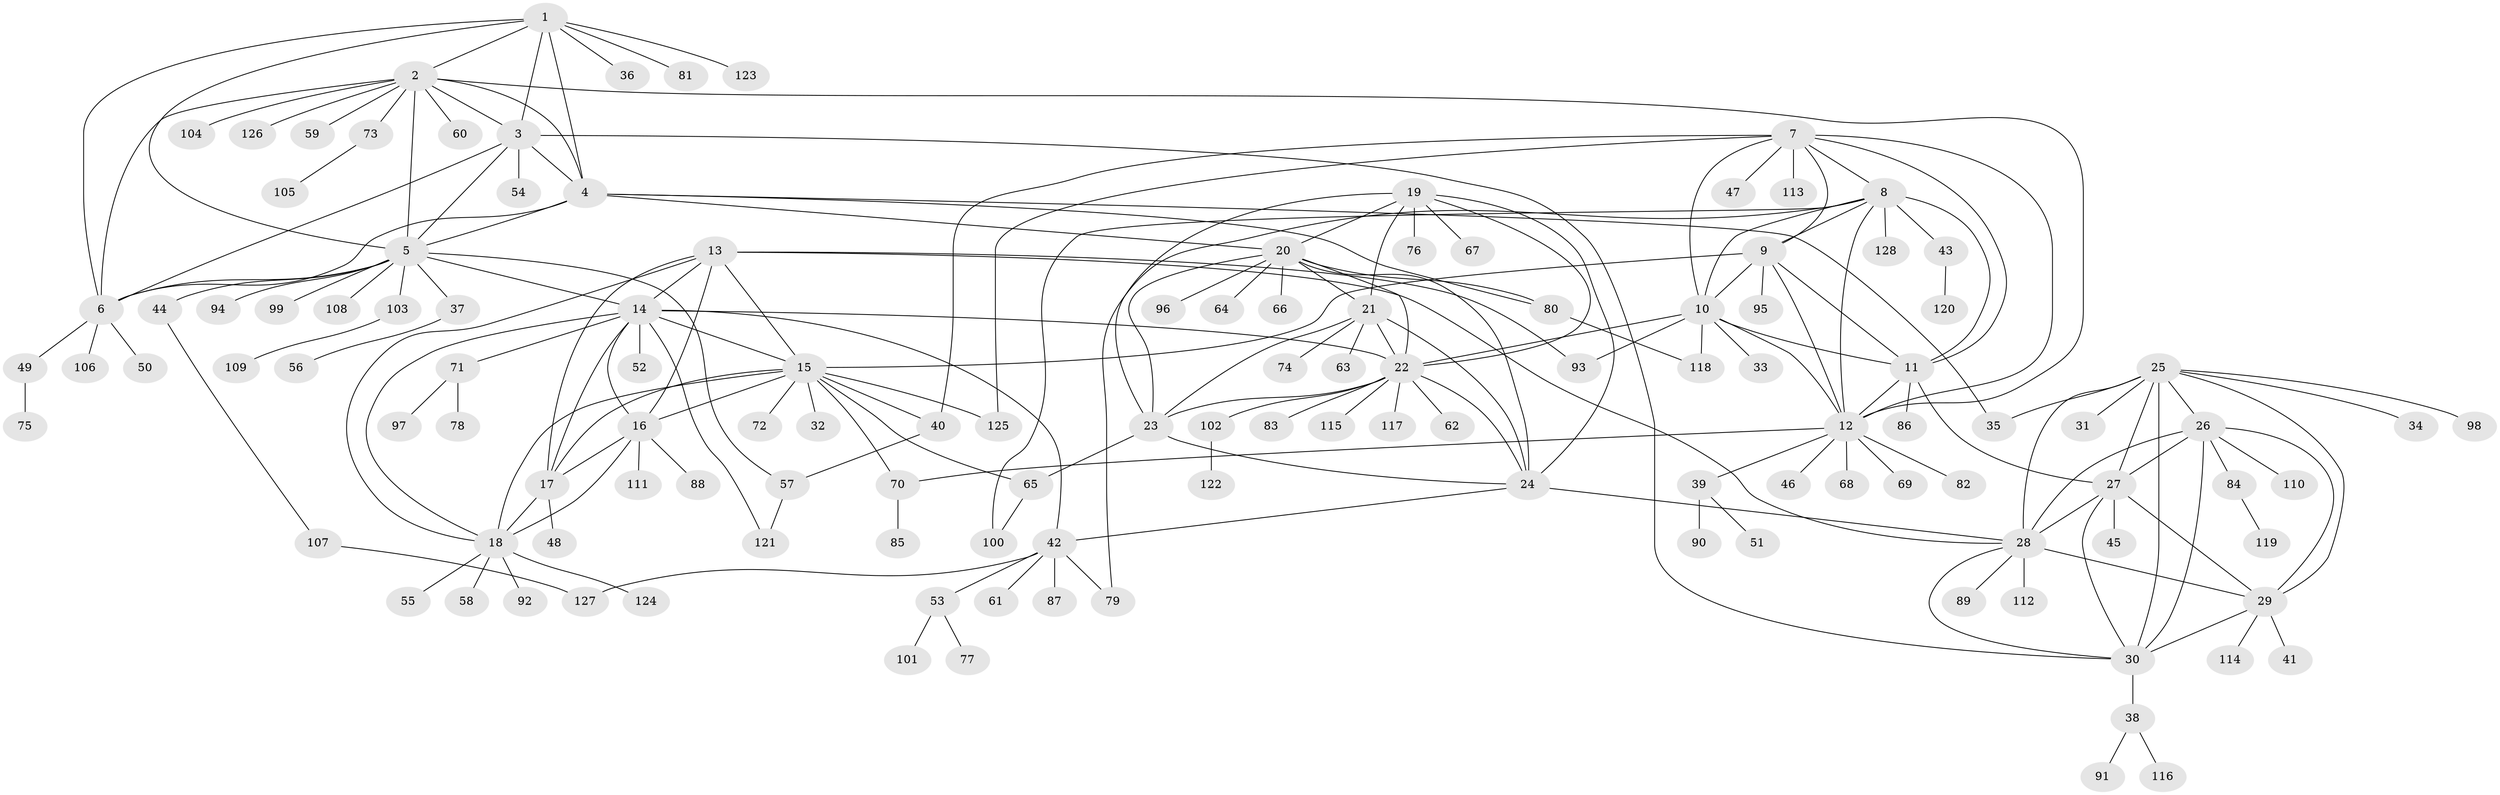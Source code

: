 // coarse degree distribution, {7: 0.1, 11: 0.011111111111111112, 5: 0.044444444444444446, 10: 0.05555555555555555, 6: 0.044444444444444446, 1: 0.5444444444444444, 8: 0.011111111111111112, 2: 0.12222222222222222, 3: 0.044444444444444446, 9: 0.011111111111111112, 12: 0.011111111111111112}
// Generated by graph-tools (version 1.1) at 2025/37/03/04/25 23:37:44]
// undirected, 128 vertices, 197 edges
graph export_dot {
  node [color=gray90,style=filled];
  1;
  2;
  3;
  4;
  5;
  6;
  7;
  8;
  9;
  10;
  11;
  12;
  13;
  14;
  15;
  16;
  17;
  18;
  19;
  20;
  21;
  22;
  23;
  24;
  25;
  26;
  27;
  28;
  29;
  30;
  31;
  32;
  33;
  34;
  35;
  36;
  37;
  38;
  39;
  40;
  41;
  42;
  43;
  44;
  45;
  46;
  47;
  48;
  49;
  50;
  51;
  52;
  53;
  54;
  55;
  56;
  57;
  58;
  59;
  60;
  61;
  62;
  63;
  64;
  65;
  66;
  67;
  68;
  69;
  70;
  71;
  72;
  73;
  74;
  75;
  76;
  77;
  78;
  79;
  80;
  81;
  82;
  83;
  84;
  85;
  86;
  87;
  88;
  89;
  90;
  91;
  92;
  93;
  94;
  95;
  96;
  97;
  98;
  99;
  100;
  101;
  102;
  103;
  104;
  105;
  106;
  107;
  108;
  109;
  110;
  111;
  112;
  113;
  114;
  115;
  116;
  117;
  118;
  119;
  120;
  121;
  122;
  123;
  124;
  125;
  126;
  127;
  128;
  1 -- 2;
  1 -- 3;
  1 -- 4;
  1 -- 5;
  1 -- 6;
  1 -- 36;
  1 -- 81;
  1 -- 123;
  2 -- 3;
  2 -- 4;
  2 -- 5;
  2 -- 6;
  2 -- 12;
  2 -- 59;
  2 -- 60;
  2 -- 73;
  2 -- 104;
  2 -- 126;
  3 -- 4;
  3 -- 5;
  3 -- 6;
  3 -- 30;
  3 -- 54;
  4 -- 5;
  4 -- 6;
  4 -- 20;
  4 -- 35;
  4 -- 80;
  5 -- 6;
  5 -- 14;
  5 -- 37;
  5 -- 44;
  5 -- 57;
  5 -- 94;
  5 -- 99;
  5 -- 103;
  5 -- 108;
  6 -- 49;
  6 -- 50;
  6 -- 106;
  7 -- 8;
  7 -- 9;
  7 -- 10;
  7 -- 11;
  7 -- 12;
  7 -- 40;
  7 -- 47;
  7 -- 113;
  7 -- 125;
  8 -- 9;
  8 -- 10;
  8 -- 11;
  8 -- 12;
  8 -- 43;
  8 -- 79;
  8 -- 100;
  8 -- 128;
  9 -- 10;
  9 -- 11;
  9 -- 12;
  9 -- 15;
  9 -- 95;
  10 -- 11;
  10 -- 12;
  10 -- 22;
  10 -- 33;
  10 -- 93;
  10 -- 118;
  11 -- 12;
  11 -- 27;
  11 -- 86;
  12 -- 39;
  12 -- 46;
  12 -- 68;
  12 -- 69;
  12 -- 70;
  12 -- 82;
  13 -- 14;
  13 -- 15;
  13 -- 16;
  13 -- 17;
  13 -- 18;
  13 -- 28;
  13 -- 93;
  14 -- 15;
  14 -- 16;
  14 -- 17;
  14 -- 18;
  14 -- 22;
  14 -- 42;
  14 -- 52;
  14 -- 71;
  14 -- 121;
  15 -- 16;
  15 -- 17;
  15 -- 18;
  15 -- 32;
  15 -- 40;
  15 -- 65;
  15 -- 70;
  15 -- 72;
  15 -- 125;
  16 -- 17;
  16 -- 18;
  16 -- 88;
  16 -- 111;
  17 -- 18;
  17 -- 48;
  18 -- 55;
  18 -- 58;
  18 -- 92;
  18 -- 124;
  19 -- 20;
  19 -- 21;
  19 -- 22;
  19 -- 23;
  19 -- 24;
  19 -- 67;
  19 -- 76;
  20 -- 21;
  20 -- 22;
  20 -- 23;
  20 -- 24;
  20 -- 64;
  20 -- 66;
  20 -- 80;
  20 -- 96;
  21 -- 22;
  21 -- 23;
  21 -- 24;
  21 -- 63;
  21 -- 74;
  22 -- 23;
  22 -- 24;
  22 -- 62;
  22 -- 83;
  22 -- 102;
  22 -- 115;
  22 -- 117;
  23 -- 24;
  23 -- 65;
  24 -- 28;
  24 -- 42;
  25 -- 26;
  25 -- 27;
  25 -- 28;
  25 -- 29;
  25 -- 30;
  25 -- 31;
  25 -- 34;
  25 -- 35;
  25 -- 98;
  26 -- 27;
  26 -- 28;
  26 -- 29;
  26 -- 30;
  26 -- 84;
  26 -- 110;
  27 -- 28;
  27 -- 29;
  27 -- 30;
  27 -- 45;
  28 -- 29;
  28 -- 30;
  28 -- 89;
  28 -- 112;
  29 -- 30;
  29 -- 41;
  29 -- 114;
  30 -- 38;
  37 -- 56;
  38 -- 91;
  38 -- 116;
  39 -- 51;
  39 -- 90;
  40 -- 57;
  42 -- 53;
  42 -- 61;
  42 -- 79;
  42 -- 87;
  42 -- 127;
  43 -- 120;
  44 -- 107;
  49 -- 75;
  53 -- 77;
  53 -- 101;
  57 -- 121;
  65 -- 100;
  70 -- 85;
  71 -- 78;
  71 -- 97;
  73 -- 105;
  80 -- 118;
  84 -- 119;
  102 -- 122;
  103 -- 109;
  107 -- 127;
}
